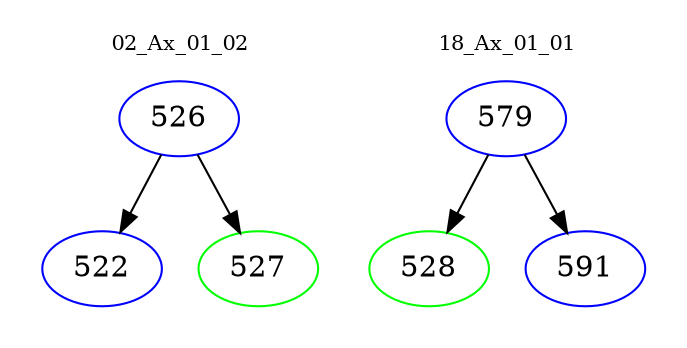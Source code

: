 digraph{
subgraph cluster_0 {
color = white
label = "02_Ax_01_02";
fontsize=10;
T0_526 [label="526", color="blue"]
T0_526 -> T0_522 [color="black"]
T0_522 [label="522", color="blue"]
T0_526 -> T0_527 [color="black"]
T0_527 [label="527", color="green"]
}
subgraph cluster_1 {
color = white
label = "18_Ax_01_01";
fontsize=10;
T1_579 [label="579", color="blue"]
T1_579 -> T1_528 [color="black"]
T1_528 [label="528", color="green"]
T1_579 -> T1_591 [color="black"]
T1_591 [label="591", color="blue"]
}
}
